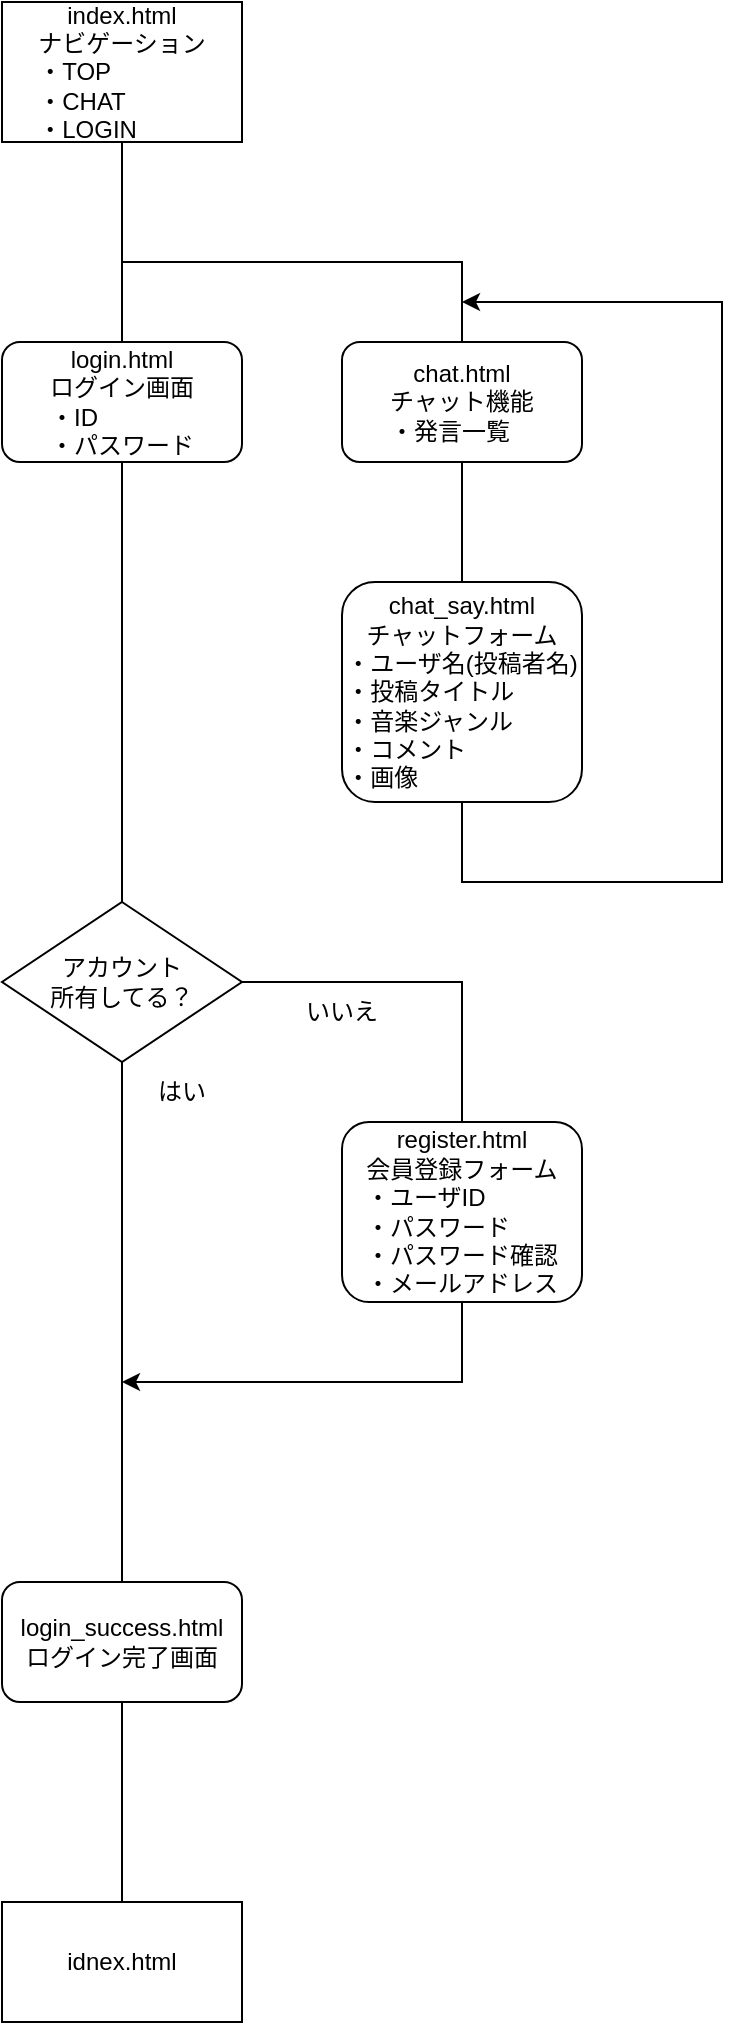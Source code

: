 <mxfile version="20.7.4" type="device"><diagram id="C4PT-BjbzX40gfzZtmWO" name="ページ1"><mxGraphModel dx="2049" dy="1194" grid="1" gridSize="10" guides="1" tooltips="1" connect="1" arrows="1" fold="1" page="1" pageScale="1" pageWidth="827" pageHeight="1169" math="0" shadow="0"><root><mxCell id="0"/><mxCell id="1" parent="0"/><mxCell id="JPizePzJpXaeNwWvFCua-1" value="index.html&lt;br&gt;&lt;div style=&quot;text-align: left;&quot;&gt;ナビゲーション&lt;/div&gt;&lt;div style=&quot;text-align: left;&quot;&gt;&lt;span style=&quot;background-color: initial;&quot;&gt;・TOP&lt;/span&gt;&lt;/div&gt;&lt;div style=&quot;text-align: left;&quot;&gt;&lt;span style=&quot;background-color: initial;&quot;&gt;・CHAT&lt;/span&gt;&lt;/div&gt;&lt;div style=&quot;text-align: left;&quot;&gt;&lt;span style=&quot;background-color: initial;&quot;&gt;・LOGIN&lt;/span&gt;&lt;/div&gt;" style="rounded=0;whiteSpace=wrap;html=1;" vertex="1" parent="1"><mxGeometry x="234" y="79" width="120" height="70" as="geometry"/></mxCell><mxCell id="JPizePzJpXaeNwWvFCua-2" value="chat.html&lt;br&gt;&lt;div style=&quot;text-align: left;&quot;&gt;&lt;span style=&quot;background-color: initial;&quot;&gt;チャット機能&lt;/span&gt;&lt;/div&gt;&lt;div style=&quot;text-align: left;&quot;&gt;・発言一覧&lt;/div&gt;" style="rounded=1;whiteSpace=wrap;html=1;" vertex="1" parent="1"><mxGeometry x="404" y="249" width="120" height="60" as="geometry"/></mxCell><mxCell id="JPizePzJpXaeNwWvFCua-3" value="login.html&lt;br&gt;ログイン画面&lt;br&gt;&lt;div style=&quot;text-align: left;&quot;&gt;&lt;span style=&quot;background-color: initial;&quot;&gt;・ID&lt;/span&gt;&lt;/div&gt;&lt;div style=&quot;text-align: left;&quot;&gt;&lt;span style=&quot;background-color: initial;&quot;&gt;・パスワード&lt;/span&gt;&lt;/div&gt;" style="rounded=1;whiteSpace=wrap;html=1;" vertex="1" parent="1"><mxGeometry x="234" y="249" width="120" height="60" as="geometry"/></mxCell><mxCell id="JPizePzJpXaeNwWvFCua-8" value="chat_say.html&lt;br&gt;チャットフォーム&lt;br&gt;&lt;div style=&quot;text-align: left;&quot;&gt;&lt;span style=&quot;background-color: initial;&quot;&gt;・ユーザ名(投稿者名)&lt;/span&gt;&lt;/div&gt;&lt;div style=&quot;text-align: left;&quot;&gt;・投稿タイトル&lt;/div&gt;&lt;div style=&quot;text-align: left;&quot;&gt;・音楽ジャンル&lt;/div&gt;&lt;div style=&quot;text-align: left;&quot;&gt;・コメント&lt;/div&gt;&lt;div style=&quot;text-align: left;&quot;&gt;・画像&lt;/div&gt;" style="rounded=1;whiteSpace=wrap;html=1;" vertex="1" parent="1"><mxGeometry x="404" y="369" width="120" height="110" as="geometry"/></mxCell><mxCell id="JPizePzJpXaeNwWvFCua-11" value="" style="endArrow=none;html=1;rounded=0;entryX=0.5;entryY=1;entryDx=0;entryDy=0;exitX=0.5;exitY=0;exitDx=0;exitDy=0;" edge="1" parent="1" source="JPizePzJpXaeNwWvFCua-3" target="JPizePzJpXaeNwWvFCua-1"><mxGeometry width="50" height="50" relative="1" as="geometry"><mxPoint x="414" y="339" as="sourcePoint"/><mxPoint x="294" y="159" as="targetPoint"/></mxGeometry></mxCell><mxCell id="JPizePzJpXaeNwWvFCua-12" value="" style="endArrow=none;html=1;rounded=0;entryX=0.5;entryY=0;entryDx=0;entryDy=0;" edge="1" parent="1" target="JPizePzJpXaeNwWvFCua-2"><mxGeometry width="50" height="50" relative="1" as="geometry"><mxPoint x="294" y="209" as="sourcePoint"/><mxPoint x="464" y="259" as="targetPoint"/><Array as="points"><mxPoint x="464" y="209"/></Array></mxGeometry></mxCell><mxCell id="JPizePzJpXaeNwWvFCua-13" value="" style="endArrow=none;html=1;rounded=0;entryX=0.5;entryY=1;entryDx=0;entryDy=0;" edge="1" parent="1" source="JPizePzJpXaeNwWvFCua-8" target="JPizePzJpXaeNwWvFCua-2"><mxGeometry width="50" height="50" relative="1" as="geometry"><mxPoint x="414" y="269" as="sourcePoint"/><mxPoint x="464" y="219" as="targetPoint"/></mxGeometry></mxCell><mxCell id="JPizePzJpXaeNwWvFCua-14" value="" style="endArrow=classic;html=1;rounded=0;exitX=0.5;exitY=1;exitDx=0;exitDy=0;" edge="1" parent="1" source="JPizePzJpXaeNwWvFCua-8"><mxGeometry width="50" height="50" relative="1" as="geometry"><mxPoint x="414" y="269" as="sourcePoint"/><mxPoint x="464" y="229" as="targetPoint"/><Array as="points"><mxPoint x="464" y="519"/><mxPoint x="594" y="519"/><mxPoint x="594" y="379"/><mxPoint x="594" y="229"/></Array></mxGeometry></mxCell><mxCell id="JPizePzJpXaeNwWvFCua-16" value="アカウント&lt;br&gt;所有してる？" style="rhombus;whiteSpace=wrap;html=1;" vertex="1" parent="1"><mxGeometry x="234" y="529" width="120" height="80" as="geometry"/></mxCell><mxCell id="JPizePzJpXaeNwWvFCua-17" value="" style="endArrow=none;html=1;rounded=0;exitX=0.5;exitY=0;exitDx=0;exitDy=0;entryX=0.5;entryY=1;entryDx=0;entryDy=0;" edge="1" parent="1" source="JPizePzJpXaeNwWvFCua-16" target="JPizePzJpXaeNwWvFCua-3"><mxGeometry width="50" height="50" relative="1" as="geometry"><mxPoint x="414" y="459" as="sourcePoint"/><mxPoint x="464" y="409" as="targetPoint"/></mxGeometry></mxCell><mxCell id="JPizePzJpXaeNwWvFCua-18" value="login_success.html&lt;br&gt;ログイン完了画面" style="rounded=1;whiteSpace=wrap;html=1;" vertex="1" parent="1"><mxGeometry x="234" y="869" width="120" height="60" as="geometry"/></mxCell><mxCell id="JPizePzJpXaeNwWvFCua-19" value="" style="endArrow=none;html=1;rounded=0;exitX=0.5;exitY=0;exitDx=0;exitDy=0;entryX=0.5;entryY=1;entryDx=0;entryDy=0;" edge="1" parent="1" source="JPizePzJpXaeNwWvFCua-18" target="JPizePzJpXaeNwWvFCua-16"><mxGeometry width="50" height="50" relative="1" as="geometry"><mxPoint x="414" y="589" as="sourcePoint"/><mxPoint x="464" y="539" as="targetPoint"/></mxGeometry></mxCell><mxCell id="JPizePzJpXaeNwWvFCua-20" value="はい" style="text;html=1;strokeColor=none;fillColor=none;align=center;verticalAlign=middle;whiteSpace=wrap;rounded=0;" vertex="1" parent="1"><mxGeometry x="294" y="609" width="60" height="30" as="geometry"/></mxCell><mxCell id="JPizePzJpXaeNwWvFCua-21" value="register.html&lt;br&gt;会員登録フォーム&lt;br&gt;&lt;div style=&quot;text-align: left;&quot;&gt;&lt;span style=&quot;background-color: initial;&quot;&gt;・ユーザID&lt;/span&gt;&lt;/div&gt;&lt;div style=&quot;text-align: left;&quot;&gt;&lt;span style=&quot;background-color: initial;&quot;&gt;・パスワード&lt;/span&gt;&lt;/div&gt;&lt;div style=&quot;text-align: left;&quot;&gt;&lt;span style=&quot;background-color: initial;&quot;&gt;・パスワード確認&lt;/span&gt;&lt;/div&gt;&lt;div style=&quot;text-align: left;&quot;&gt;&lt;span style=&quot;background-color: initial;&quot;&gt;・メールアドレス&lt;/span&gt;&lt;/div&gt;" style="rounded=1;whiteSpace=wrap;html=1;" vertex="1" parent="1"><mxGeometry x="404" y="639" width="120" height="90" as="geometry"/></mxCell><mxCell id="JPizePzJpXaeNwWvFCua-22" value="" style="endArrow=none;html=1;rounded=0;exitX=1;exitY=0.5;exitDx=0;exitDy=0;entryX=0.5;entryY=0;entryDx=0;entryDy=0;" edge="1" parent="1" source="JPizePzJpXaeNwWvFCua-16" target="JPizePzJpXaeNwWvFCua-21"><mxGeometry width="50" height="50" relative="1" as="geometry"><mxPoint x="554" y="479" as="sourcePoint"/><mxPoint x="604" y="429" as="targetPoint"/><Array as="points"><mxPoint x="464" y="569"/></Array></mxGeometry></mxCell><mxCell id="JPizePzJpXaeNwWvFCua-23" value="いいえ" style="text;html=1;strokeColor=none;fillColor=none;align=center;verticalAlign=middle;whiteSpace=wrap;rounded=0;" vertex="1" parent="1"><mxGeometry x="374" y="569" width="60" height="30" as="geometry"/></mxCell><mxCell id="JPizePzJpXaeNwWvFCua-26" value="" style="endArrow=classic;html=1;rounded=0;exitX=0.5;exitY=1;exitDx=0;exitDy=0;" edge="1" parent="1" source="JPizePzJpXaeNwWvFCua-21"><mxGeometry width="50" height="50" relative="1" as="geometry"><mxPoint x="554" y="959" as="sourcePoint"/><mxPoint x="294" y="769" as="targetPoint"/><Array as="points"><mxPoint x="464" y="769"/></Array></mxGeometry></mxCell><mxCell id="JPizePzJpXaeNwWvFCua-27" value="idnex.html" style="rounded=0;whiteSpace=wrap;html=1;" vertex="1" parent="1"><mxGeometry x="234" y="1029" width="120" height="60" as="geometry"/></mxCell><mxCell id="JPizePzJpXaeNwWvFCua-28" value="" style="endArrow=none;html=1;rounded=0;exitX=0.5;exitY=0;exitDx=0;exitDy=0;entryX=0.5;entryY=1;entryDx=0;entryDy=0;" edge="1" parent="1" source="JPizePzJpXaeNwWvFCua-27" target="JPizePzJpXaeNwWvFCua-18"><mxGeometry width="50" height="50" relative="1" as="geometry"><mxPoint x="554" y="959" as="sourcePoint"/><mxPoint x="604" y="909" as="targetPoint"/></mxGeometry></mxCell></root></mxGraphModel></diagram></mxfile>
